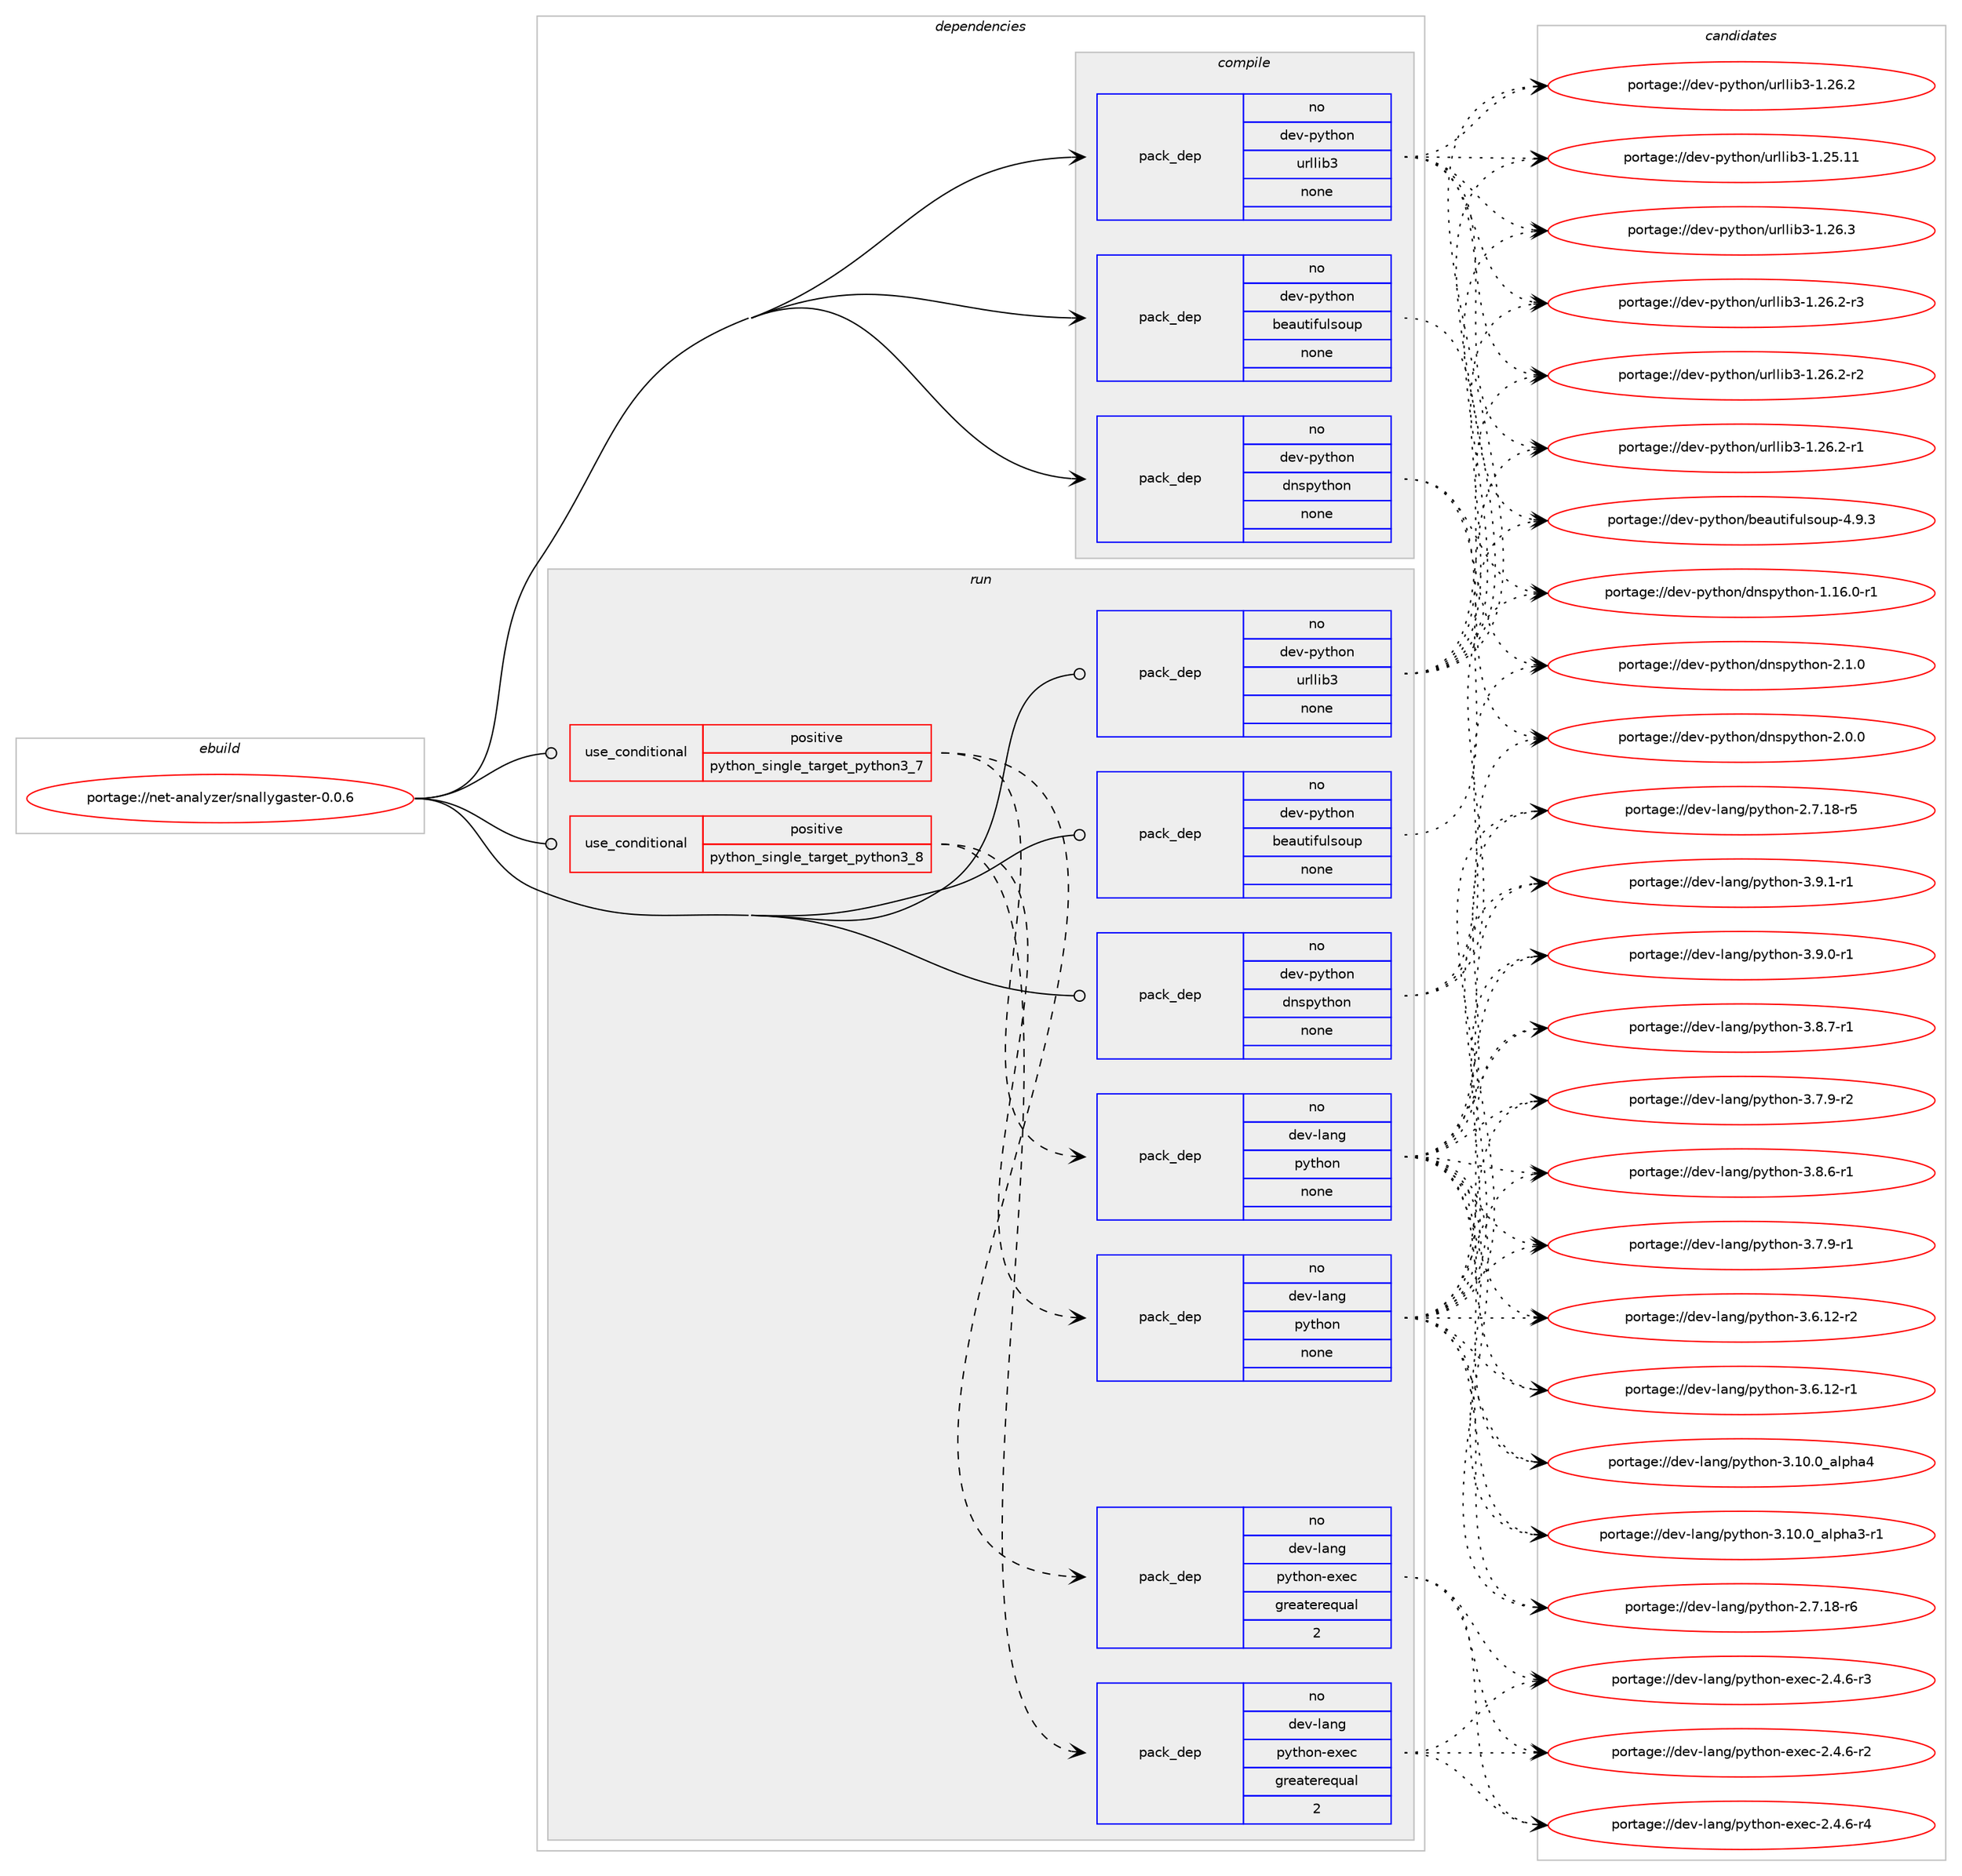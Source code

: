 digraph prolog {

# *************
# Graph options
# *************

newrank=true;
concentrate=true;
compound=true;
graph [rankdir=LR,fontname=Helvetica,fontsize=10,ranksep=1.5];#, ranksep=2.5, nodesep=0.2];
edge  [arrowhead=vee];
node  [fontname=Helvetica,fontsize=10];

# **********
# The ebuild
# **********

subgraph cluster_leftcol {
color=gray;
rank=same;
label=<<i>ebuild</i>>;
id [label="portage://net-analyzer/snallygaster-0.0.6", color=red, width=4, href="../net-analyzer/snallygaster-0.0.6.svg"];
}

# ****************
# The dependencies
# ****************

subgraph cluster_midcol {
color=gray;
label=<<i>dependencies</i>>;
subgraph cluster_compile {
fillcolor="#eeeeee";
style=filled;
label=<<i>compile</i>>;
subgraph pack21607 {
dependency31635 [label=<<TABLE BORDER="0" CELLBORDER="1" CELLSPACING="0" CELLPADDING="4" WIDTH="220"><TR><TD ROWSPAN="6" CELLPADDING="30">pack_dep</TD></TR><TR><TD WIDTH="110">no</TD></TR><TR><TD>dev-python</TD></TR><TR><TD>beautifulsoup</TD></TR><TR><TD>none</TD></TR><TR><TD></TD></TR></TABLE>>, shape=none, color=blue];
}
id:e -> dependency31635:w [weight=20,style="solid",arrowhead="vee"];
subgraph pack21608 {
dependency31636 [label=<<TABLE BORDER="0" CELLBORDER="1" CELLSPACING="0" CELLPADDING="4" WIDTH="220"><TR><TD ROWSPAN="6" CELLPADDING="30">pack_dep</TD></TR><TR><TD WIDTH="110">no</TD></TR><TR><TD>dev-python</TD></TR><TR><TD>dnspython</TD></TR><TR><TD>none</TD></TR><TR><TD></TD></TR></TABLE>>, shape=none, color=blue];
}
id:e -> dependency31636:w [weight=20,style="solid",arrowhead="vee"];
subgraph pack21609 {
dependency31637 [label=<<TABLE BORDER="0" CELLBORDER="1" CELLSPACING="0" CELLPADDING="4" WIDTH="220"><TR><TD ROWSPAN="6" CELLPADDING="30">pack_dep</TD></TR><TR><TD WIDTH="110">no</TD></TR><TR><TD>dev-python</TD></TR><TR><TD>urllib3</TD></TR><TR><TD>none</TD></TR><TR><TD></TD></TR></TABLE>>, shape=none, color=blue];
}
id:e -> dependency31637:w [weight=20,style="solid",arrowhead="vee"];
}
subgraph cluster_compileandrun {
fillcolor="#eeeeee";
style=filled;
label=<<i>compile and run</i>>;
}
subgraph cluster_run {
fillcolor="#eeeeee";
style=filled;
label=<<i>run</i>>;
subgraph cond9757 {
dependency31638 [label=<<TABLE BORDER="0" CELLBORDER="1" CELLSPACING="0" CELLPADDING="4"><TR><TD ROWSPAN="3" CELLPADDING="10">use_conditional</TD></TR><TR><TD>positive</TD></TR><TR><TD>python_single_target_python3_7</TD></TR></TABLE>>, shape=none, color=red];
subgraph pack21610 {
dependency31639 [label=<<TABLE BORDER="0" CELLBORDER="1" CELLSPACING="0" CELLPADDING="4" WIDTH="220"><TR><TD ROWSPAN="6" CELLPADDING="30">pack_dep</TD></TR><TR><TD WIDTH="110">no</TD></TR><TR><TD>dev-lang</TD></TR><TR><TD>python</TD></TR><TR><TD>none</TD></TR><TR><TD></TD></TR></TABLE>>, shape=none, color=blue];
}
dependency31638:e -> dependency31639:w [weight=20,style="dashed",arrowhead="vee"];
subgraph pack21611 {
dependency31640 [label=<<TABLE BORDER="0" CELLBORDER="1" CELLSPACING="0" CELLPADDING="4" WIDTH="220"><TR><TD ROWSPAN="6" CELLPADDING="30">pack_dep</TD></TR><TR><TD WIDTH="110">no</TD></TR><TR><TD>dev-lang</TD></TR><TR><TD>python-exec</TD></TR><TR><TD>greaterequal</TD></TR><TR><TD>2</TD></TR></TABLE>>, shape=none, color=blue];
}
dependency31638:e -> dependency31640:w [weight=20,style="dashed",arrowhead="vee"];
}
id:e -> dependency31638:w [weight=20,style="solid",arrowhead="odot"];
subgraph cond9758 {
dependency31641 [label=<<TABLE BORDER="0" CELLBORDER="1" CELLSPACING="0" CELLPADDING="4"><TR><TD ROWSPAN="3" CELLPADDING="10">use_conditional</TD></TR><TR><TD>positive</TD></TR><TR><TD>python_single_target_python3_8</TD></TR></TABLE>>, shape=none, color=red];
subgraph pack21612 {
dependency31642 [label=<<TABLE BORDER="0" CELLBORDER="1" CELLSPACING="0" CELLPADDING="4" WIDTH="220"><TR><TD ROWSPAN="6" CELLPADDING="30">pack_dep</TD></TR><TR><TD WIDTH="110">no</TD></TR><TR><TD>dev-lang</TD></TR><TR><TD>python</TD></TR><TR><TD>none</TD></TR><TR><TD></TD></TR></TABLE>>, shape=none, color=blue];
}
dependency31641:e -> dependency31642:w [weight=20,style="dashed",arrowhead="vee"];
subgraph pack21613 {
dependency31643 [label=<<TABLE BORDER="0" CELLBORDER="1" CELLSPACING="0" CELLPADDING="4" WIDTH="220"><TR><TD ROWSPAN="6" CELLPADDING="30">pack_dep</TD></TR><TR><TD WIDTH="110">no</TD></TR><TR><TD>dev-lang</TD></TR><TR><TD>python-exec</TD></TR><TR><TD>greaterequal</TD></TR><TR><TD>2</TD></TR></TABLE>>, shape=none, color=blue];
}
dependency31641:e -> dependency31643:w [weight=20,style="dashed",arrowhead="vee"];
}
id:e -> dependency31641:w [weight=20,style="solid",arrowhead="odot"];
subgraph pack21614 {
dependency31644 [label=<<TABLE BORDER="0" CELLBORDER="1" CELLSPACING="0" CELLPADDING="4" WIDTH="220"><TR><TD ROWSPAN="6" CELLPADDING="30">pack_dep</TD></TR><TR><TD WIDTH="110">no</TD></TR><TR><TD>dev-python</TD></TR><TR><TD>beautifulsoup</TD></TR><TR><TD>none</TD></TR><TR><TD></TD></TR></TABLE>>, shape=none, color=blue];
}
id:e -> dependency31644:w [weight=20,style="solid",arrowhead="odot"];
subgraph pack21615 {
dependency31645 [label=<<TABLE BORDER="0" CELLBORDER="1" CELLSPACING="0" CELLPADDING="4" WIDTH="220"><TR><TD ROWSPAN="6" CELLPADDING="30">pack_dep</TD></TR><TR><TD WIDTH="110">no</TD></TR><TR><TD>dev-python</TD></TR><TR><TD>dnspython</TD></TR><TR><TD>none</TD></TR><TR><TD></TD></TR></TABLE>>, shape=none, color=blue];
}
id:e -> dependency31645:w [weight=20,style="solid",arrowhead="odot"];
subgraph pack21616 {
dependency31646 [label=<<TABLE BORDER="0" CELLBORDER="1" CELLSPACING="0" CELLPADDING="4" WIDTH="220"><TR><TD ROWSPAN="6" CELLPADDING="30">pack_dep</TD></TR><TR><TD WIDTH="110">no</TD></TR><TR><TD>dev-python</TD></TR><TR><TD>urllib3</TD></TR><TR><TD>none</TD></TR><TR><TD></TD></TR></TABLE>>, shape=none, color=blue];
}
id:e -> dependency31646:w [weight=20,style="solid",arrowhead="odot"];
}
}

# **************
# The candidates
# **************

subgraph cluster_choices {
rank=same;
color=gray;
label=<<i>candidates</i>>;

subgraph choice21607 {
color=black;
nodesep=1;
choice10010111845112121116104111110479810197117116105102117108115111117112455246574651 [label="portage://dev-python/beautifulsoup-4.9.3", color=red, width=4,href="../dev-python/beautifulsoup-4.9.3.svg"];
dependency31635:e -> choice10010111845112121116104111110479810197117116105102117108115111117112455246574651:w [style=dotted,weight="100"];
}
subgraph choice21608 {
color=black;
nodesep=1;
choice1001011184511212111610411111047100110115112121116104111110455046494648 [label="portage://dev-python/dnspython-2.1.0", color=red, width=4,href="../dev-python/dnspython-2.1.0.svg"];
choice1001011184511212111610411111047100110115112121116104111110455046484648 [label="portage://dev-python/dnspython-2.0.0", color=red, width=4,href="../dev-python/dnspython-2.0.0.svg"];
choice1001011184511212111610411111047100110115112121116104111110454946495446484511449 [label="portage://dev-python/dnspython-1.16.0-r1", color=red, width=4,href="../dev-python/dnspython-1.16.0-r1.svg"];
dependency31636:e -> choice1001011184511212111610411111047100110115112121116104111110455046494648:w [style=dotted,weight="100"];
dependency31636:e -> choice1001011184511212111610411111047100110115112121116104111110455046484648:w [style=dotted,weight="100"];
dependency31636:e -> choice1001011184511212111610411111047100110115112121116104111110454946495446484511449:w [style=dotted,weight="100"];
}
subgraph choice21609 {
color=black;
nodesep=1;
choice1001011184511212111610411111047117114108108105985145494650544651 [label="portage://dev-python/urllib3-1.26.3", color=red, width=4,href="../dev-python/urllib3-1.26.3.svg"];
choice10010111845112121116104111110471171141081081059851454946505446504511451 [label="portage://dev-python/urllib3-1.26.2-r3", color=red, width=4,href="../dev-python/urllib3-1.26.2-r3.svg"];
choice10010111845112121116104111110471171141081081059851454946505446504511450 [label="portage://dev-python/urllib3-1.26.2-r2", color=red, width=4,href="../dev-python/urllib3-1.26.2-r2.svg"];
choice10010111845112121116104111110471171141081081059851454946505446504511449 [label="portage://dev-python/urllib3-1.26.2-r1", color=red, width=4,href="../dev-python/urllib3-1.26.2-r1.svg"];
choice1001011184511212111610411111047117114108108105985145494650544650 [label="portage://dev-python/urllib3-1.26.2", color=red, width=4,href="../dev-python/urllib3-1.26.2.svg"];
choice100101118451121211161041111104711711410810810598514549465053464949 [label="portage://dev-python/urllib3-1.25.11", color=red, width=4,href="../dev-python/urllib3-1.25.11.svg"];
dependency31637:e -> choice1001011184511212111610411111047117114108108105985145494650544651:w [style=dotted,weight="100"];
dependency31637:e -> choice10010111845112121116104111110471171141081081059851454946505446504511451:w [style=dotted,weight="100"];
dependency31637:e -> choice10010111845112121116104111110471171141081081059851454946505446504511450:w [style=dotted,weight="100"];
dependency31637:e -> choice10010111845112121116104111110471171141081081059851454946505446504511449:w [style=dotted,weight="100"];
dependency31637:e -> choice1001011184511212111610411111047117114108108105985145494650544650:w [style=dotted,weight="100"];
dependency31637:e -> choice100101118451121211161041111104711711410810810598514549465053464949:w [style=dotted,weight="100"];
}
subgraph choice21610 {
color=black;
nodesep=1;
choice1001011184510897110103471121211161041111104551465746494511449 [label="portage://dev-lang/python-3.9.1-r1", color=red, width=4,href="../dev-lang/python-3.9.1-r1.svg"];
choice1001011184510897110103471121211161041111104551465746484511449 [label="portage://dev-lang/python-3.9.0-r1", color=red, width=4,href="../dev-lang/python-3.9.0-r1.svg"];
choice1001011184510897110103471121211161041111104551465646554511449 [label="portage://dev-lang/python-3.8.7-r1", color=red, width=4,href="../dev-lang/python-3.8.7-r1.svg"];
choice1001011184510897110103471121211161041111104551465646544511449 [label="portage://dev-lang/python-3.8.6-r1", color=red, width=4,href="../dev-lang/python-3.8.6-r1.svg"];
choice1001011184510897110103471121211161041111104551465546574511450 [label="portage://dev-lang/python-3.7.9-r2", color=red, width=4,href="../dev-lang/python-3.7.9-r2.svg"];
choice1001011184510897110103471121211161041111104551465546574511449 [label="portage://dev-lang/python-3.7.9-r1", color=red, width=4,href="../dev-lang/python-3.7.9-r1.svg"];
choice100101118451089711010347112121116104111110455146544649504511450 [label="portage://dev-lang/python-3.6.12-r2", color=red, width=4,href="../dev-lang/python-3.6.12-r2.svg"];
choice100101118451089711010347112121116104111110455146544649504511449 [label="portage://dev-lang/python-3.6.12-r1", color=red, width=4,href="../dev-lang/python-3.6.12-r1.svg"];
choice1001011184510897110103471121211161041111104551464948464895971081121049752 [label="portage://dev-lang/python-3.10.0_alpha4", color=red, width=4,href="../dev-lang/python-3.10.0_alpha4.svg"];
choice10010111845108971101034711212111610411111045514649484648959710811210497514511449 [label="portage://dev-lang/python-3.10.0_alpha3-r1", color=red, width=4,href="../dev-lang/python-3.10.0_alpha3-r1.svg"];
choice100101118451089711010347112121116104111110455046554649564511454 [label="portage://dev-lang/python-2.7.18-r6", color=red, width=4,href="../dev-lang/python-2.7.18-r6.svg"];
choice100101118451089711010347112121116104111110455046554649564511453 [label="portage://dev-lang/python-2.7.18-r5", color=red, width=4,href="../dev-lang/python-2.7.18-r5.svg"];
dependency31639:e -> choice1001011184510897110103471121211161041111104551465746494511449:w [style=dotted,weight="100"];
dependency31639:e -> choice1001011184510897110103471121211161041111104551465746484511449:w [style=dotted,weight="100"];
dependency31639:e -> choice1001011184510897110103471121211161041111104551465646554511449:w [style=dotted,weight="100"];
dependency31639:e -> choice1001011184510897110103471121211161041111104551465646544511449:w [style=dotted,weight="100"];
dependency31639:e -> choice1001011184510897110103471121211161041111104551465546574511450:w [style=dotted,weight="100"];
dependency31639:e -> choice1001011184510897110103471121211161041111104551465546574511449:w [style=dotted,weight="100"];
dependency31639:e -> choice100101118451089711010347112121116104111110455146544649504511450:w [style=dotted,weight="100"];
dependency31639:e -> choice100101118451089711010347112121116104111110455146544649504511449:w [style=dotted,weight="100"];
dependency31639:e -> choice1001011184510897110103471121211161041111104551464948464895971081121049752:w [style=dotted,weight="100"];
dependency31639:e -> choice10010111845108971101034711212111610411111045514649484648959710811210497514511449:w [style=dotted,weight="100"];
dependency31639:e -> choice100101118451089711010347112121116104111110455046554649564511454:w [style=dotted,weight="100"];
dependency31639:e -> choice100101118451089711010347112121116104111110455046554649564511453:w [style=dotted,weight="100"];
}
subgraph choice21611 {
color=black;
nodesep=1;
choice10010111845108971101034711212111610411111045101120101994550465246544511452 [label="portage://dev-lang/python-exec-2.4.6-r4", color=red, width=4,href="../dev-lang/python-exec-2.4.6-r4.svg"];
choice10010111845108971101034711212111610411111045101120101994550465246544511451 [label="portage://dev-lang/python-exec-2.4.6-r3", color=red, width=4,href="../dev-lang/python-exec-2.4.6-r3.svg"];
choice10010111845108971101034711212111610411111045101120101994550465246544511450 [label="portage://dev-lang/python-exec-2.4.6-r2", color=red, width=4,href="../dev-lang/python-exec-2.4.6-r2.svg"];
dependency31640:e -> choice10010111845108971101034711212111610411111045101120101994550465246544511452:w [style=dotted,weight="100"];
dependency31640:e -> choice10010111845108971101034711212111610411111045101120101994550465246544511451:w [style=dotted,weight="100"];
dependency31640:e -> choice10010111845108971101034711212111610411111045101120101994550465246544511450:w [style=dotted,weight="100"];
}
subgraph choice21612 {
color=black;
nodesep=1;
choice1001011184510897110103471121211161041111104551465746494511449 [label="portage://dev-lang/python-3.9.1-r1", color=red, width=4,href="../dev-lang/python-3.9.1-r1.svg"];
choice1001011184510897110103471121211161041111104551465746484511449 [label="portage://dev-lang/python-3.9.0-r1", color=red, width=4,href="../dev-lang/python-3.9.0-r1.svg"];
choice1001011184510897110103471121211161041111104551465646554511449 [label="portage://dev-lang/python-3.8.7-r1", color=red, width=4,href="../dev-lang/python-3.8.7-r1.svg"];
choice1001011184510897110103471121211161041111104551465646544511449 [label="portage://dev-lang/python-3.8.6-r1", color=red, width=4,href="../dev-lang/python-3.8.6-r1.svg"];
choice1001011184510897110103471121211161041111104551465546574511450 [label="portage://dev-lang/python-3.7.9-r2", color=red, width=4,href="../dev-lang/python-3.7.9-r2.svg"];
choice1001011184510897110103471121211161041111104551465546574511449 [label="portage://dev-lang/python-3.7.9-r1", color=red, width=4,href="../dev-lang/python-3.7.9-r1.svg"];
choice100101118451089711010347112121116104111110455146544649504511450 [label="portage://dev-lang/python-3.6.12-r2", color=red, width=4,href="../dev-lang/python-3.6.12-r2.svg"];
choice100101118451089711010347112121116104111110455146544649504511449 [label="portage://dev-lang/python-3.6.12-r1", color=red, width=4,href="../dev-lang/python-3.6.12-r1.svg"];
choice1001011184510897110103471121211161041111104551464948464895971081121049752 [label="portage://dev-lang/python-3.10.0_alpha4", color=red, width=4,href="../dev-lang/python-3.10.0_alpha4.svg"];
choice10010111845108971101034711212111610411111045514649484648959710811210497514511449 [label="portage://dev-lang/python-3.10.0_alpha3-r1", color=red, width=4,href="../dev-lang/python-3.10.0_alpha3-r1.svg"];
choice100101118451089711010347112121116104111110455046554649564511454 [label="portage://dev-lang/python-2.7.18-r6", color=red, width=4,href="../dev-lang/python-2.7.18-r6.svg"];
choice100101118451089711010347112121116104111110455046554649564511453 [label="portage://dev-lang/python-2.7.18-r5", color=red, width=4,href="../dev-lang/python-2.7.18-r5.svg"];
dependency31642:e -> choice1001011184510897110103471121211161041111104551465746494511449:w [style=dotted,weight="100"];
dependency31642:e -> choice1001011184510897110103471121211161041111104551465746484511449:w [style=dotted,weight="100"];
dependency31642:e -> choice1001011184510897110103471121211161041111104551465646554511449:w [style=dotted,weight="100"];
dependency31642:e -> choice1001011184510897110103471121211161041111104551465646544511449:w [style=dotted,weight="100"];
dependency31642:e -> choice1001011184510897110103471121211161041111104551465546574511450:w [style=dotted,weight="100"];
dependency31642:e -> choice1001011184510897110103471121211161041111104551465546574511449:w [style=dotted,weight="100"];
dependency31642:e -> choice100101118451089711010347112121116104111110455146544649504511450:w [style=dotted,weight="100"];
dependency31642:e -> choice100101118451089711010347112121116104111110455146544649504511449:w [style=dotted,weight="100"];
dependency31642:e -> choice1001011184510897110103471121211161041111104551464948464895971081121049752:w [style=dotted,weight="100"];
dependency31642:e -> choice10010111845108971101034711212111610411111045514649484648959710811210497514511449:w [style=dotted,weight="100"];
dependency31642:e -> choice100101118451089711010347112121116104111110455046554649564511454:w [style=dotted,weight="100"];
dependency31642:e -> choice100101118451089711010347112121116104111110455046554649564511453:w [style=dotted,weight="100"];
}
subgraph choice21613 {
color=black;
nodesep=1;
choice10010111845108971101034711212111610411111045101120101994550465246544511452 [label="portage://dev-lang/python-exec-2.4.6-r4", color=red, width=4,href="../dev-lang/python-exec-2.4.6-r4.svg"];
choice10010111845108971101034711212111610411111045101120101994550465246544511451 [label="portage://dev-lang/python-exec-2.4.6-r3", color=red, width=4,href="../dev-lang/python-exec-2.4.6-r3.svg"];
choice10010111845108971101034711212111610411111045101120101994550465246544511450 [label="portage://dev-lang/python-exec-2.4.6-r2", color=red, width=4,href="../dev-lang/python-exec-2.4.6-r2.svg"];
dependency31643:e -> choice10010111845108971101034711212111610411111045101120101994550465246544511452:w [style=dotted,weight="100"];
dependency31643:e -> choice10010111845108971101034711212111610411111045101120101994550465246544511451:w [style=dotted,weight="100"];
dependency31643:e -> choice10010111845108971101034711212111610411111045101120101994550465246544511450:w [style=dotted,weight="100"];
}
subgraph choice21614 {
color=black;
nodesep=1;
choice10010111845112121116104111110479810197117116105102117108115111117112455246574651 [label="portage://dev-python/beautifulsoup-4.9.3", color=red, width=4,href="../dev-python/beautifulsoup-4.9.3.svg"];
dependency31644:e -> choice10010111845112121116104111110479810197117116105102117108115111117112455246574651:w [style=dotted,weight="100"];
}
subgraph choice21615 {
color=black;
nodesep=1;
choice1001011184511212111610411111047100110115112121116104111110455046494648 [label="portage://dev-python/dnspython-2.1.0", color=red, width=4,href="../dev-python/dnspython-2.1.0.svg"];
choice1001011184511212111610411111047100110115112121116104111110455046484648 [label="portage://dev-python/dnspython-2.0.0", color=red, width=4,href="../dev-python/dnspython-2.0.0.svg"];
choice1001011184511212111610411111047100110115112121116104111110454946495446484511449 [label="portage://dev-python/dnspython-1.16.0-r1", color=red, width=4,href="../dev-python/dnspython-1.16.0-r1.svg"];
dependency31645:e -> choice1001011184511212111610411111047100110115112121116104111110455046494648:w [style=dotted,weight="100"];
dependency31645:e -> choice1001011184511212111610411111047100110115112121116104111110455046484648:w [style=dotted,weight="100"];
dependency31645:e -> choice1001011184511212111610411111047100110115112121116104111110454946495446484511449:w [style=dotted,weight="100"];
}
subgraph choice21616 {
color=black;
nodesep=1;
choice1001011184511212111610411111047117114108108105985145494650544651 [label="portage://dev-python/urllib3-1.26.3", color=red, width=4,href="../dev-python/urllib3-1.26.3.svg"];
choice10010111845112121116104111110471171141081081059851454946505446504511451 [label="portage://dev-python/urllib3-1.26.2-r3", color=red, width=4,href="../dev-python/urllib3-1.26.2-r3.svg"];
choice10010111845112121116104111110471171141081081059851454946505446504511450 [label="portage://dev-python/urllib3-1.26.2-r2", color=red, width=4,href="../dev-python/urllib3-1.26.2-r2.svg"];
choice10010111845112121116104111110471171141081081059851454946505446504511449 [label="portage://dev-python/urllib3-1.26.2-r1", color=red, width=4,href="../dev-python/urllib3-1.26.2-r1.svg"];
choice1001011184511212111610411111047117114108108105985145494650544650 [label="portage://dev-python/urllib3-1.26.2", color=red, width=4,href="../dev-python/urllib3-1.26.2.svg"];
choice100101118451121211161041111104711711410810810598514549465053464949 [label="portage://dev-python/urllib3-1.25.11", color=red, width=4,href="../dev-python/urllib3-1.25.11.svg"];
dependency31646:e -> choice1001011184511212111610411111047117114108108105985145494650544651:w [style=dotted,weight="100"];
dependency31646:e -> choice10010111845112121116104111110471171141081081059851454946505446504511451:w [style=dotted,weight="100"];
dependency31646:e -> choice10010111845112121116104111110471171141081081059851454946505446504511450:w [style=dotted,weight="100"];
dependency31646:e -> choice10010111845112121116104111110471171141081081059851454946505446504511449:w [style=dotted,weight="100"];
dependency31646:e -> choice1001011184511212111610411111047117114108108105985145494650544650:w [style=dotted,weight="100"];
dependency31646:e -> choice100101118451121211161041111104711711410810810598514549465053464949:w [style=dotted,weight="100"];
}
}

}

